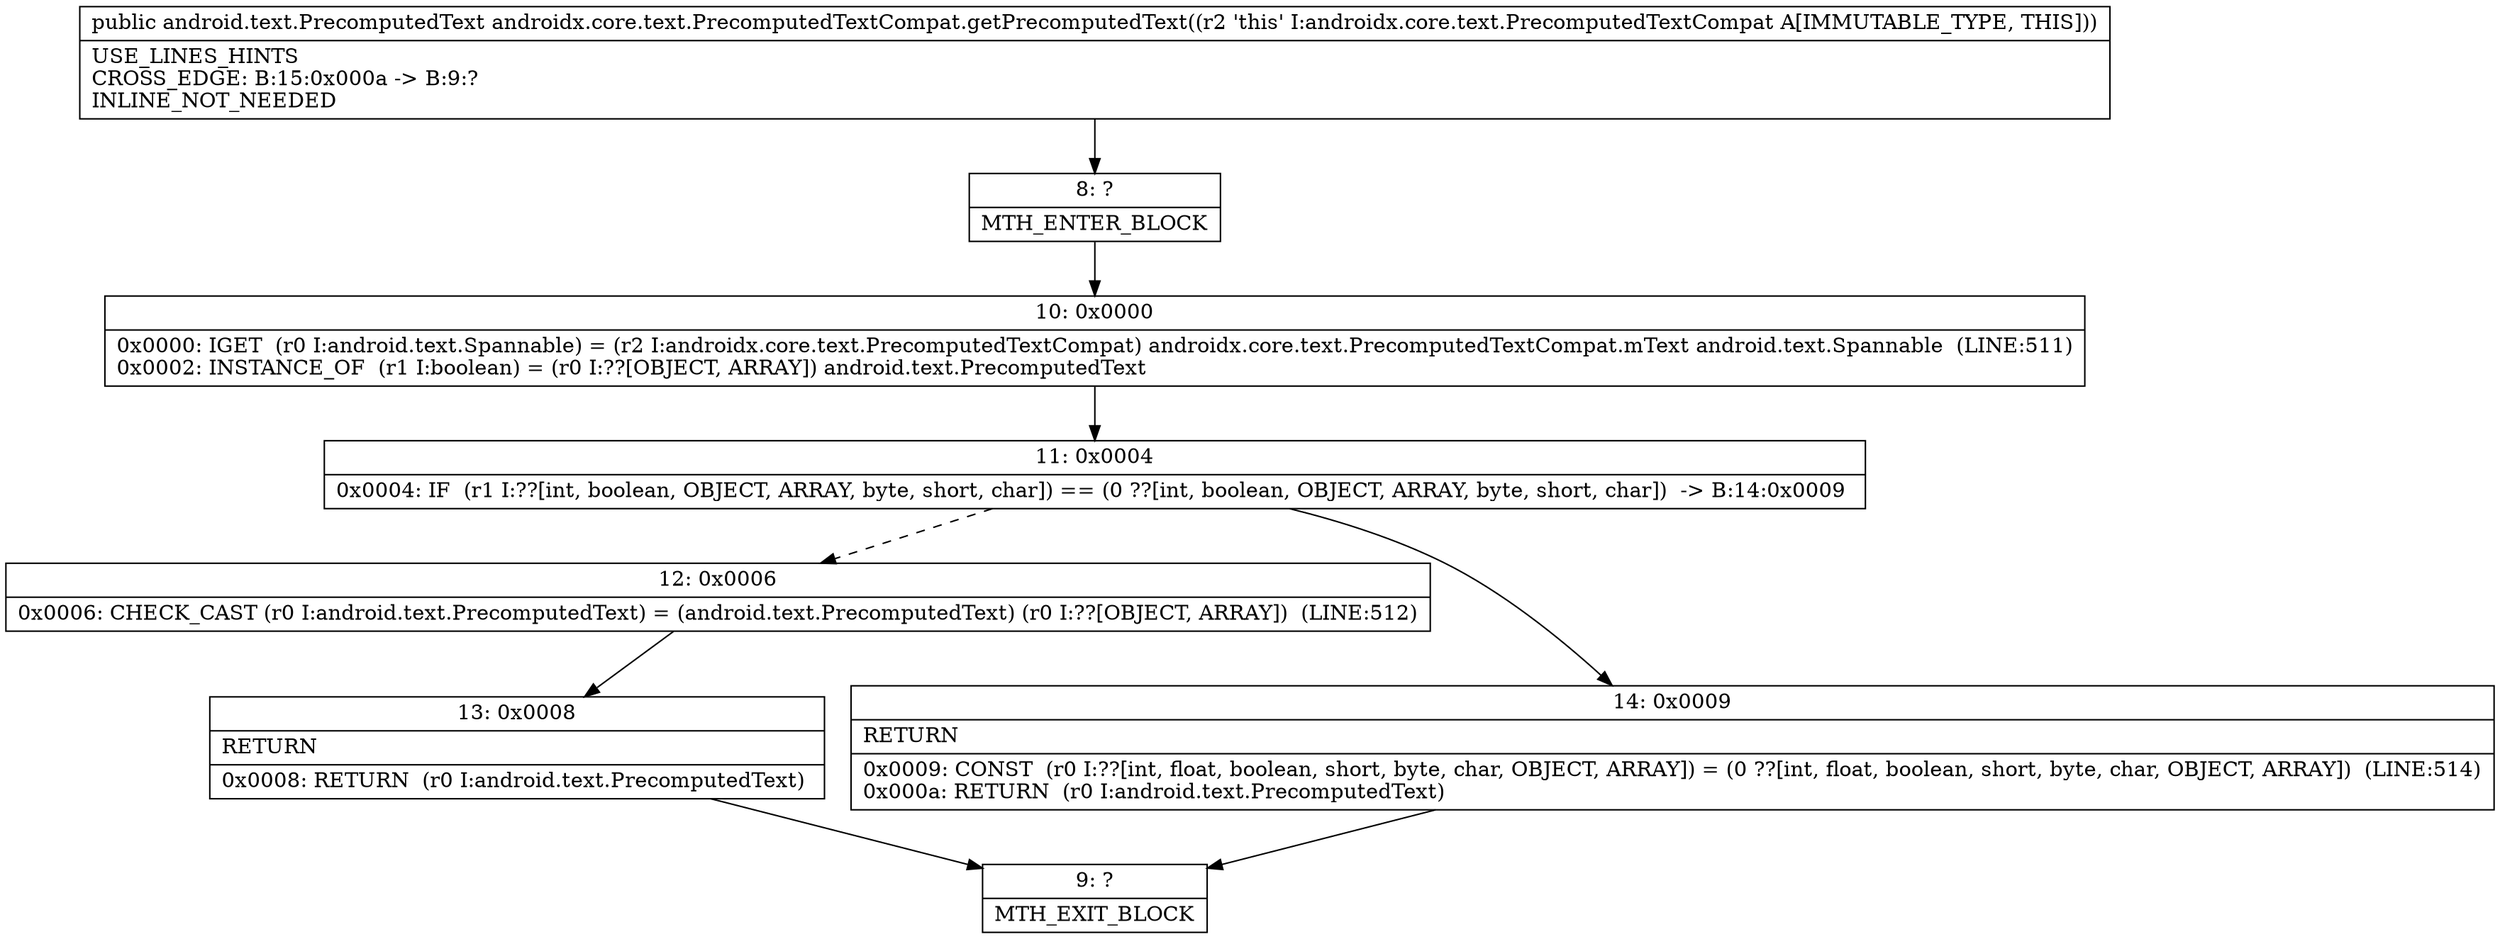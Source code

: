 digraph "CFG forandroidx.core.text.PrecomputedTextCompat.getPrecomputedText()Landroid\/text\/PrecomputedText;" {
Node_8 [shape=record,label="{8\:\ ?|MTH_ENTER_BLOCK\l}"];
Node_10 [shape=record,label="{10\:\ 0x0000|0x0000: IGET  (r0 I:android.text.Spannable) = (r2 I:androidx.core.text.PrecomputedTextCompat) androidx.core.text.PrecomputedTextCompat.mText android.text.Spannable  (LINE:511)\l0x0002: INSTANCE_OF  (r1 I:boolean) = (r0 I:??[OBJECT, ARRAY]) android.text.PrecomputedText \l}"];
Node_11 [shape=record,label="{11\:\ 0x0004|0x0004: IF  (r1 I:??[int, boolean, OBJECT, ARRAY, byte, short, char]) == (0 ??[int, boolean, OBJECT, ARRAY, byte, short, char])  \-\> B:14:0x0009 \l}"];
Node_12 [shape=record,label="{12\:\ 0x0006|0x0006: CHECK_CAST (r0 I:android.text.PrecomputedText) = (android.text.PrecomputedText) (r0 I:??[OBJECT, ARRAY])  (LINE:512)\l}"];
Node_13 [shape=record,label="{13\:\ 0x0008|RETURN\l|0x0008: RETURN  (r0 I:android.text.PrecomputedText) \l}"];
Node_9 [shape=record,label="{9\:\ ?|MTH_EXIT_BLOCK\l}"];
Node_14 [shape=record,label="{14\:\ 0x0009|RETURN\l|0x0009: CONST  (r0 I:??[int, float, boolean, short, byte, char, OBJECT, ARRAY]) = (0 ??[int, float, boolean, short, byte, char, OBJECT, ARRAY])  (LINE:514)\l0x000a: RETURN  (r0 I:android.text.PrecomputedText) \l}"];
MethodNode[shape=record,label="{public android.text.PrecomputedText androidx.core.text.PrecomputedTextCompat.getPrecomputedText((r2 'this' I:androidx.core.text.PrecomputedTextCompat A[IMMUTABLE_TYPE, THIS]))  | USE_LINES_HINTS\lCROSS_EDGE: B:15:0x000a \-\> B:9:?\lINLINE_NOT_NEEDED\l}"];
MethodNode -> Node_8;Node_8 -> Node_10;
Node_10 -> Node_11;
Node_11 -> Node_12[style=dashed];
Node_11 -> Node_14;
Node_12 -> Node_13;
Node_13 -> Node_9;
Node_14 -> Node_9;
}

